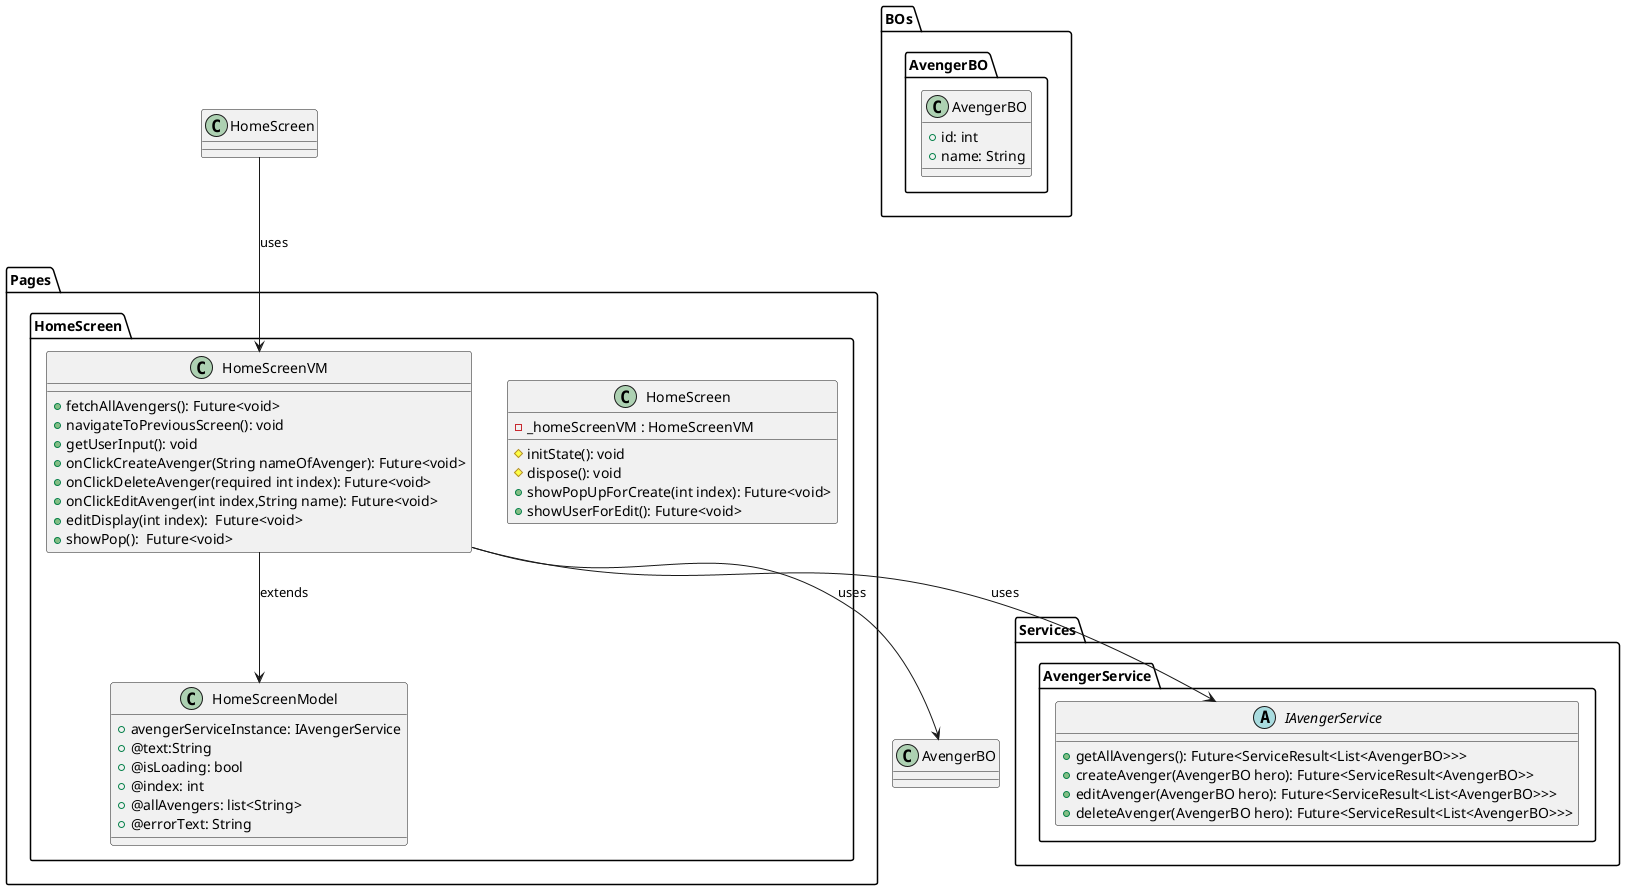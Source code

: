 @startuml HomeScreen Class Diagram

package Pages{
    package HomeScreen{
        class HomeScreen{
            - _homeScreenVM : HomeScreenVM
            # initState(): void
            # dispose(): void
            + showPopUpForCreate(int index): Future<void>
            + showUserForEdit(): Future<void> 
        }
        class HomeScreenVM{
            + fetchAllAvengers(): Future<void> 
            + navigateToPreviousScreen(): void 
            + getUserInput(): void 
            + onClickCreateAvenger(String nameOfAvenger): Future<void> 
            + onClickDeleteAvenger(required int index): Future<void> 
            + onClickEditAvenger(int index,String name): Future<void> 
            + editDisplay(int index):  Future<void> 
            + showPop():  Future<void> 
        }
        class HomeScreenModel{
            + avengerServiceInstance: IAvengerService
            + @text:String
            + @isLoading: bool
            + @index: int
            + @allAvengers: list<String>
            + @errorText: String 
        }
    }
}
package BOs{
    package AvengerBO{
        class AvengerBO{
            + id: int
            + name: String
        }
    }
}
package Services{
    package AvengerService{
       abstract class IAvengerService{
            + getAllAvengers(): Future<ServiceResult<List<AvengerBO>>>
            + createAvenger(AvengerBO hero): Future<ServiceResult<AvengerBO>>
            + editAvenger(AvengerBO hero): Future<ServiceResult<List<AvengerBO>>>
            + deleteAvenger(AvengerBO hero): Future<ServiceResult<List<AvengerBO>>> 
        }
    }
}
HomeScreen --> HomeScreenVM: uses
HomeScreenVM --> HomeScreenModel: extends
HomeScreenVM --> AvengerBO: uses
HomeScreenVM --> IAvengerService: uses
@enduml
